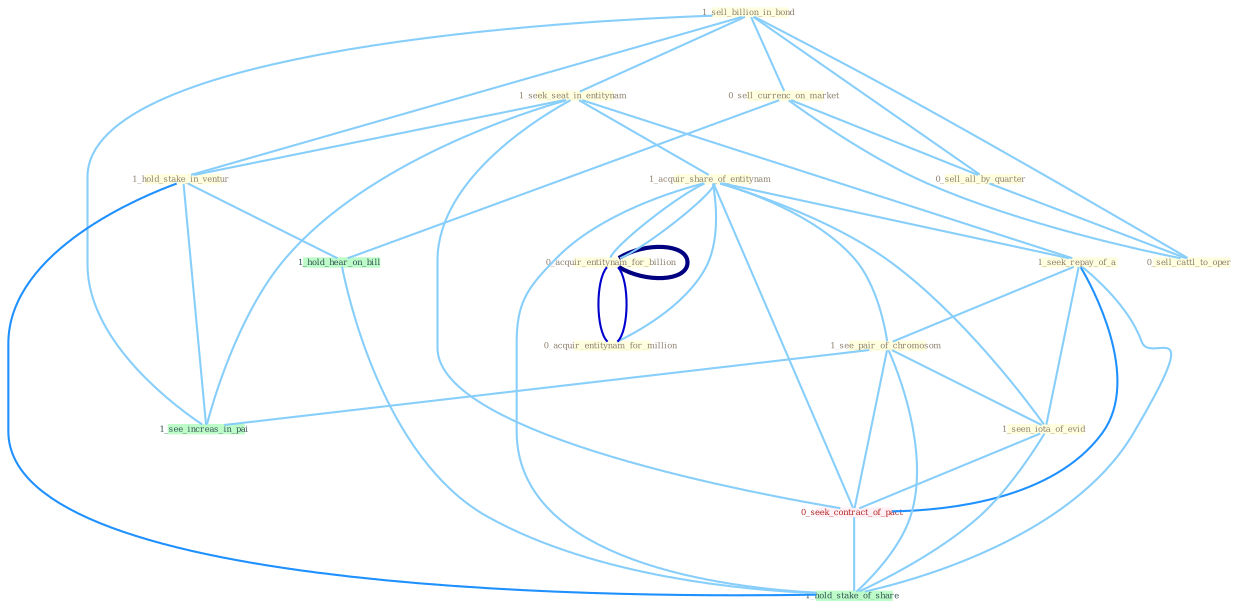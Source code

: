 Graph G{ 
    node
    [shape=polygon,style=filled,width=.5,height=.06,color="#BDFCC9",fixedsize=true,fontsize=4,
    fontcolor="#2f4f4f"];
    {node
    [color="#ffffe0", fontcolor="#8b7d6b"] "1_sell_billion_in_bond " "0_acquir_entitynam_for_billion " "1_seek_seat_in_entitynam " "1_hold_stake_in_ventur " "0_sell_currenc_on_market " "1_acquir_share_of_entitynam " "0_sell_all_by_quarter " "1_seek_repay_of_a " "0_acquir_entitynam_for_million " "1_see_pair_of_chromosom " "1_seen_iota_of_evid " "0_sell_cattl_to_oper "}
{node [color="#fff0f5", fontcolor="#b22222"] "0_seek_contract_of_pact "}
edge [color="#B0E2FF"];

	"1_sell_billion_in_bond " -- "1_seek_seat_in_entitynam " [w="1", color="#87cefa" ];
	"1_sell_billion_in_bond " -- "1_hold_stake_in_ventur " [w="1", color="#87cefa" ];
	"1_sell_billion_in_bond " -- "0_sell_currenc_on_market " [w="1", color="#87cefa" ];
	"1_sell_billion_in_bond " -- "0_sell_all_by_quarter " [w="1", color="#87cefa" ];
	"1_sell_billion_in_bond " -- "0_sell_cattl_to_oper " [w="1", color="#87cefa" ];
	"1_sell_billion_in_bond " -- "1_see_increas_in_pai " [w="1", color="#87cefa" ];
	"0_acquir_entitynam_for_billion " -- "1_acquir_share_of_entitynam " [w="1", color="#87cefa" ];
	"0_acquir_entitynam_for_billion " -- "0_acquir_entitynam_for_million " [w="3", color="#0000cd" , len=0.6];
	"0_acquir_entitynam_for_billion " -- "0_acquir_entitynam_for_billion " [w="4", style=bold, color="#000080", len=0.4];
	"1_seek_seat_in_entitynam " -- "1_hold_stake_in_ventur " [w="1", color="#87cefa" ];
	"1_seek_seat_in_entitynam " -- "1_acquir_share_of_entitynam " [w="1", color="#87cefa" ];
	"1_seek_seat_in_entitynam " -- "1_seek_repay_of_a " [w="1", color="#87cefa" ];
	"1_seek_seat_in_entitynam " -- "0_seek_contract_of_pact " [w="1", color="#87cefa" ];
	"1_seek_seat_in_entitynam " -- "1_see_increas_in_pai " [w="1", color="#87cefa" ];
	"1_hold_stake_in_ventur " -- "1_see_increas_in_pai " [w="1", color="#87cefa" ];
	"1_hold_stake_in_ventur " -- "1_hold_hear_on_bill " [w="1", color="#87cefa" ];
	"1_hold_stake_in_ventur " -- "1_hold_stake_of_share " [w="2", color="#1e90ff" , len=0.8];
	"0_sell_currenc_on_market " -- "0_sell_all_by_quarter " [w="1", color="#87cefa" ];
	"0_sell_currenc_on_market " -- "0_sell_cattl_to_oper " [w="1", color="#87cefa" ];
	"0_sell_currenc_on_market " -- "1_hold_hear_on_bill " [w="1", color="#87cefa" ];
	"1_acquir_share_of_entitynam " -- "1_seek_repay_of_a " [w="1", color="#87cefa" ];
	"1_acquir_share_of_entitynam " -- "0_acquir_entitynam_for_million " [w="1", color="#87cefa" ];
	"1_acquir_share_of_entitynam " -- "1_see_pair_of_chromosom " [w="1", color="#87cefa" ];
	"1_acquir_share_of_entitynam " -- "1_seen_iota_of_evid " [w="1", color="#87cefa" ];
	"1_acquir_share_of_entitynam " -- "0_seek_contract_of_pact " [w="1", color="#87cefa" ];
	"1_acquir_share_of_entitynam " -- "0_acquir_entitynam_for_billion " [w="1", color="#87cefa" ];
	"1_acquir_share_of_entitynam " -- "1_hold_stake_of_share " [w="1", color="#87cefa" ];
	"0_sell_all_by_quarter " -- "0_sell_cattl_to_oper " [w="1", color="#87cefa" ];
	"1_seek_repay_of_a " -- "1_see_pair_of_chromosom " [w="1", color="#87cefa" ];
	"1_seek_repay_of_a " -- "1_seen_iota_of_evid " [w="1", color="#87cefa" ];
	"1_seek_repay_of_a " -- "0_seek_contract_of_pact " [w="2", color="#1e90ff" , len=0.8];
	"1_seek_repay_of_a " -- "1_hold_stake_of_share " [w="1", color="#87cefa" ];
	"0_acquir_entitynam_for_million " -- "0_acquir_entitynam_for_billion " [w="3", color="#0000cd" , len=0.6];
	"1_see_pair_of_chromosom " -- "1_seen_iota_of_evid " [w="1", color="#87cefa" ];
	"1_see_pair_of_chromosom " -- "0_seek_contract_of_pact " [w="1", color="#87cefa" ];
	"1_see_pair_of_chromosom " -- "1_see_increas_in_pai " [w="1", color="#87cefa" ];
	"1_see_pair_of_chromosom " -- "1_hold_stake_of_share " [w="1", color="#87cefa" ];
	"1_seen_iota_of_evid " -- "0_seek_contract_of_pact " [w="1", color="#87cefa" ];
	"1_seen_iota_of_evid " -- "1_hold_stake_of_share " [w="1", color="#87cefa" ];
	"0_seek_contract_of_pact " -- "1_hold_stake_of_share " [w="1", color="#87cefa" ];
	"1_hold_hear_on_bill " -- "1_hold_stake_of_share " [w="1", color="#87cefa" ];
}